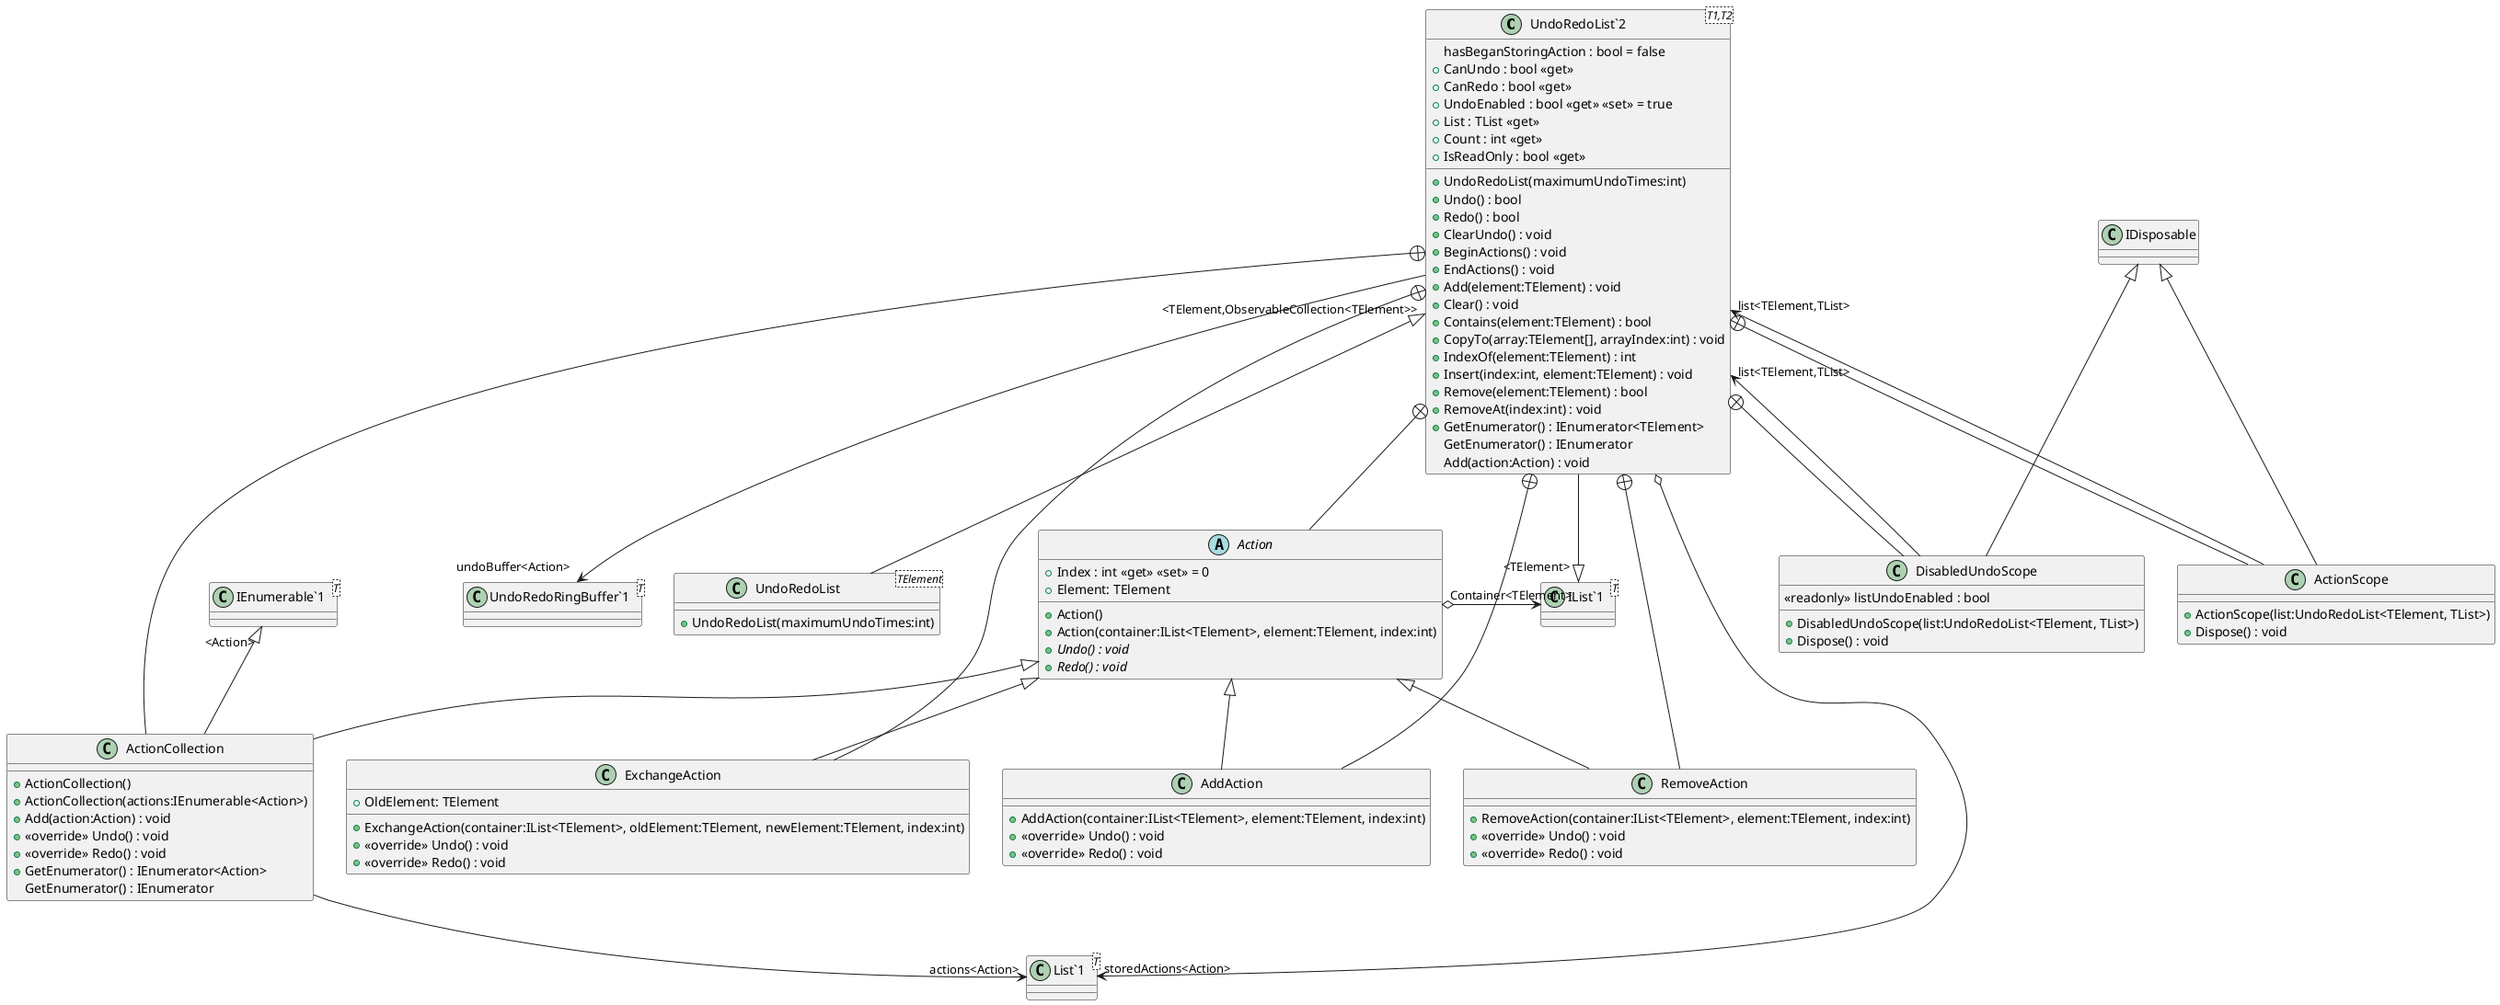 @startuml
class "UndoRedoList`2"<TElement,TList> {
    hasBeganStoringAction : bool = false
    + CanUndo : bool <<get>>
    + CanRedo : bool <<get>>
    + UndoEnabled : bool <<get>> <<set>> = true
    + UndoRedoList(maximumUndoTimes:int)
    + Undo() : bool
    + Redo() : bool
    + ClearUndo() : void
    + BeginActions() : void
    + EndActions() : void
    + List : TList <<get>>
    + Count : int <<get>>
    + IsReadOnly : bool <<get>>
    + Add(element:TElement) : void
    + Clear() : void
    + Contains(element:TElement) : bool
    + CopyTo(array:TElement[], arrayIndex:int) : void
    + IndexOf(element:TElement) : int
    + Insert(index:int, element:TElement) : void
    + Remove(element:TElement) : bool
    + RemoveAt(index:int) : void
    + GetEnumerator() : IEnumerator<TElement>
    GetEnumerator() : IEnumerator
    Add(action:Action) : void
}
class "IList`1"<T> {
}
abstract class Action {
    + Index : int <<get>> <<set>> = 0
    + Element: TElement
    + Action()
    + Action(container:IList<TElement>, element:TElement, index:int)
    + {abstract} Undo() : void
    + {abstract} Redo() : void
}
class AddAction {
    + AddAction(container:IList<TElement>, element:TElement, index:int)
    + <<override>> Undo() : void
    + <<override>> Redo() : void
}
class RemoveAction {
    + RemoveAction(container:IList<TElement>, element:TElement, index:int)
    + <<override>> Undo() : void
    + <<override>> Redo() : void
}
class ExchangeAction {
    + OldElement: TElement
    + ExchangeAction(container:IList<TElement>, oldElement:TElement, newElement:TElement, index:int)
    + <<override>> Undo() : void
    + <<override>> Redo() : void
}
class ActionCollection {
    + ActionCollection()
    + ActionCollection(actions:IEnumerable<Action>)
    + Add(action:Action) : void
    + <<override>> Undo() : void
    + <<override>> Redo() : void
    + GetEnumerator() : IEnumerator<Action>
    GetEnumerator() : IEnumerator
}
class ActionScope {
    + ActionScope(list:UndoRedoList<TElement, TList>)
    + Dispose() : void
}
class DisabledUndoScope {
    <<readonly>> listUndoEnabled : bool
    + DisabledUndoScope(list:UndoRedoList<TElement, TList>)
    + Dispose() : void
}
class "UndoRedoRingBuffer`1"<T> {
}
class "List`1"<T> {
}
class "IEnumerable`1"<T> {
}
"IList`1" "<TElement>" <|-- "UndoRedoList`2"
"UndoRedoList`2" --> "undoBuffer<Action>" "UndoRedoRingBuffer`1"
"UndoRedoList`2" o-> "storedActions<Action>" "List`1"
"UndoRedoList`2" +-- Action
Action o-> "Container<TElement>" "IList`1"
"UndoRedoList`2" +-- AddAction
Action <|-- AddAction
"UndoRedoList`2" +-- RemoveAction
Action <|-- RemoveAction
"UndoRedoList`2" +-- ExchangeAction
Action <|-- ExchangeAction
"UndoRedoList`2" +-- ActionCollection
Action <|-- ActionCollection
"IEnumerable`1" "<Action>" <|-- ActionCollection
ActionCollection --> "actions<Action>" "List`1"
"UndoRedoList`2" +-- ActionScope
IDisposable <|-- ActionScope
ActionScope --> "list<TElement,TList>" "UndoRedoList`2"
"UndoRedoList`2" +-- DisabledUndoScope
IDisposable <|-- DisabledUndoScope
DisabledUndoScope --> "list<TElement,TList>" "UndoRedoList`2"

class "UndoRedoList"<TElement> {
    + UndoRedoList(maximumUndoTimes:int)
}
class "UndoRedoList`2"<T1,T2> {
}
"UndoRedoList`2" "<TElement,ObservableCollection<TElement>>" <|-- "UndoRedoList"

@enduml
